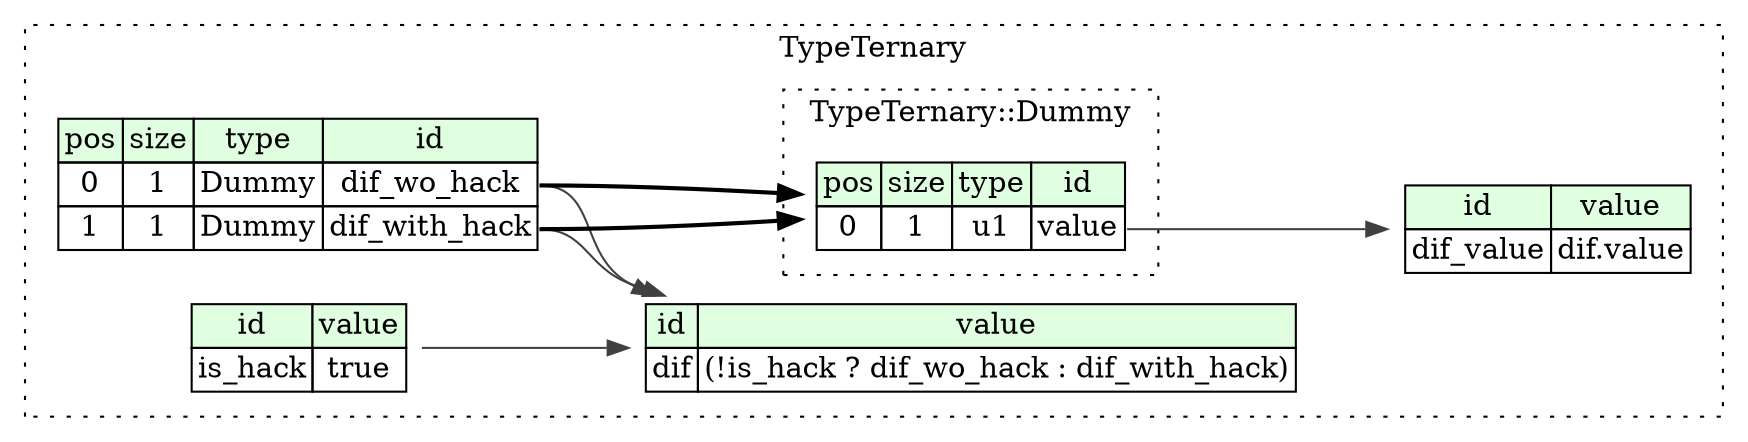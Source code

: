 digraph {
	rankdir=LR;
	node [shape=plaintext];
	subgraph cluster__type_ternary {
		label="TypeTernary";
		graph[style=dotted];

		type_ternary__seq [label=<<TABLE BORDER="0" CELLBORDER="1" CELLSPACING="0">
			<TR><TD BGCOLOR="#E0FFE0">pos</TD><TD BGCOLOR="#E0FFE0">size</TD><TD BGCOLOR="#E0FFE0">type</TD><TD BGCOLOR="#E0FFE0">id</TD></TR>
			<TR><TD PORT="dif_wo_hack_pos">0</TD><TD PORT="dif_wo_hack_size">1</TD><TD>Dummy</TD><TD PORT="dif_wo_hack_type">dif_wo_hack</TD></TR>
			<TR><TD PORT="dif_with_hack_pos">1</TD><TD PORT="dif_with_hack_size">1</TD><TD>Dummy</TD><TD PORT="dif_with_hack_type">dif_with_hack</TD></TR>
		</TABLE>>];
		type_ternary__inst__is_hack [label=<<TABLE BORDER="0" CELLBORDER="1" CELLSPACING="0">
			<TR><TD BGCOLOR="#E0FFE0">id</TD><TD BGCOLOR="#E0FFE0">value</TD></TR>
			<TR><TD>is_hack</TD><TD>true</TD></TR>
		</TABLE>>];
		type_ternary__inst__dif [label=<<TABLE BORDER="0" CELLBORDER="1" CELLSPACING="0">
			<TR><TD BGCOLOR="#E0FFE0">id</TD><TD BGCOLOR="#E0FFE0">value</TD></TR>
			<TR><TD>dif</TD><TD>(!is_hack ? dif_wo_hack : dif_with_hack)</TD></TR>
		</TABLE>>];
		type_ternary__inst__dif_value [label=<<TABLE BORDER="0" CELLBORDER="1" CELLSPACING="0">
			<TR><TD BGCOLOR="#E0FFE0">id</TD><TD BGCOLOR="#E0FFE0">value</TD></TR>
			<TR><TD>dif_value</TD><TD>dif.value</TD></TR>
		</TABLE>>];
		subgraph cluster__dummy {
			label="TypeTernary::Dummy";
			graph[style=dotted];

			dummy__seq [label=<<TABLE BORDER="0" CELLBORDER="1" CELLSPACING="0">
				<TR><TD BGCOLOR="#E0FFE0">pos</TD><TD BGCOLOR="#E0FFE0">size</TD><TD BGCOLOR="#E0FFE0">type</TD><TD BGCOLOR="#E0FFE0">id</TD></TR>
				<TR><TD PORT="value_pos">0</TD><TD PORT="value_size">1</TD><TD>u1</TD><TD PORT="value_type">value</TD></TR>
			</TABLE>>];
		}
	}
	type_ternary__seq:dif_wo_hack_type -> dummy__seq [style=bold];
	type_ternary__seq:dif_with_hack_type -> dummy__seq [style=bold];
	type_ternary__inst__is_hack:is_hack_type -> type_ternary__inst__dif [color="#404040"];
	type_ternary__seq:dif_wo_hack_type -> type_ternary__inst__dif [color="#404040"];
	type_ternary__seq:dif_with_hack_type -> type_ternary__inst__dif [color="#404040"];
	dummy__seq:value_type -> type_ternary__inst__dif_value [color="#404040"];
}
